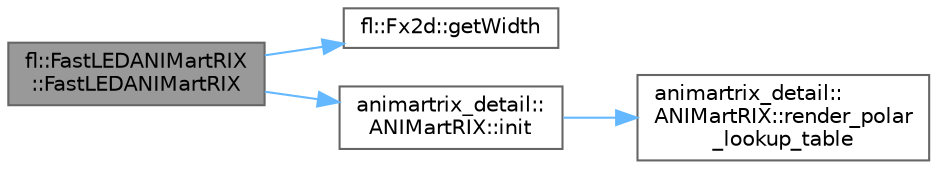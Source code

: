 digraph "fl::FastLEDANIMartRIX::FastLEDANIMartRIX"
{
 // LATEX_PDF_SIZE
  bgcolor="transparent";
  edge [fontname=Helvetica,fontsize=10,labelfontname=Helvetica,labelfontsize=10];
  node [fontname=Helvetica,fontsize=10,shape=box,height=0.2,width=0.4];
  rankdir="LR";
  Node1 [id="Node000001",label="fl::FastLEDANIMartRIX\l::FastLEDANIMartRIX",height=0.2,width=0.4,color="gray40", fillcolor="grey60", style="filled", fontcolor="black",tooltip=" "];
  Node1 -> Node2 [id="edge1_Node000001_Node000002",color="steelblue1",style="solid",tooltip=" "];
  Node2 [id="Node000002",label="fl::Fx2d::getWidth",height=0.2,width=0.4,color="grey40", fillcolor="white", style="filled",URL="$d7/d3e/classfl_1_1_fx2d_ad43b84d2abcda8905bdcd35f9a8c46ff.html#ad43b84d2abcda8905bdcd35f9a8c46ff",tooltip=" "];
  Node1 -> Node3 [id="edge2_Node000001_Node000003",color="steelblue1",style="solid",tooltip=" "];
  Node3 [id="Node000003",label="animartrix_detail::\lANIMartRIX::init",height=0.2,width=0.4,color="grey40", fillcolor="white", style="filled",URL="$df/d5e/classanimartrix__detail_1_1_a_n_i_mart_r_i_x_a4e1ee68d927c3a23c7c13b0d28758d7c.html#a4e1ee68d927c3a23c7c13b0d28758d7c",tooltip=" "];
  Node3 -> Node4 [id="edge3_Node000003_Node000004",color="steelblue1",style="solid",tooltip=" "];
  Node4 [id="Node000004",label="animartrix_detail::\lANIMartRIX::render_polar\l_lookup_table",height=0.2,width=0.4,color="grey40", fillcolor="white", style="filled",URL="$df/d5e/classanimartrix__detail_1_1_a_n_i_mart_r_i_x_a0d62bac68caa874275c95051d510631d.html#a0d62bac68caa874275c95051d510631d",tooltip=" "];
}

